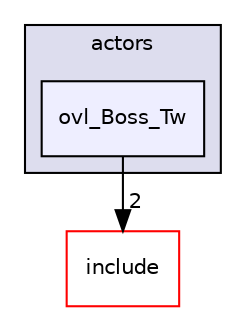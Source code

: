 digraph "src/overlays/actors/ovl_Boss_Tw" {
  compound=true
  node [ fontsize="10", fontname="Helvetica"];
  edge [ labelfontsize="10", labelfontname="Helvetica"];
  subgraph clusterdir_e93473484be31ce7bcb356bd643a22f8 {
    graph [ bgcolor="#ddddee", pencolor="black", label="actors" fontname="Helvetica", fontsize="10", URL="dir_e93473484be31ce7bcb356bd643a22f8.html"]
  dir_174c3388602b3c145f6d5329b77acad8 [shape=box, label="ovl_Boss_Tw", style="filled", fillcolor="#eeeeff", pencolor="black", URL="dir_174c3388602b3c145f6d5329b77acad8.html"];
  }
  dir_d44c64559bbebec7f509842c48db8b23 [shape=box label="include" fillcolor="white" style="filled" color="red" URL="dir_d44c64559bbebec7f509842c48db8b23.html"];
  dir_174c3388602b3c145f6d5329b77acad8->dir_d44c64559bbebec7f509842c48db8b23 [headlabel="2", labeldistance=1.5 headhref="dir_000148_000000.html"];
}
